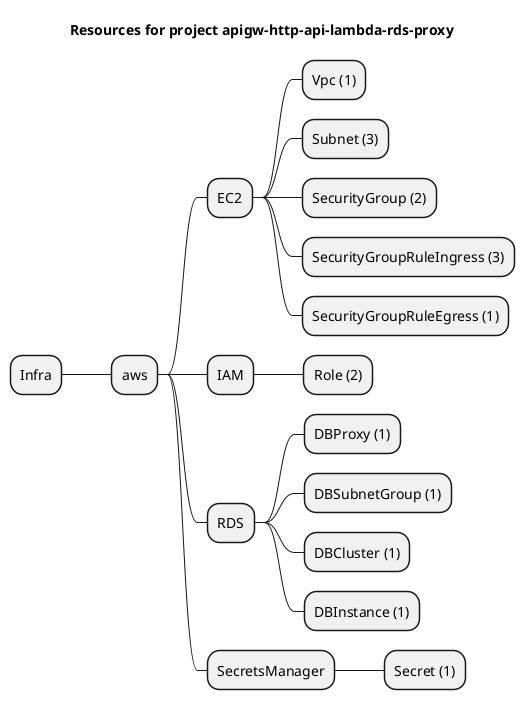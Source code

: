 @startmindmap
title Resources for project apigw-http-api-lambda-rds-proxy
skinparam monochrome true
+ Infra
++ aws
+++ EC2
++++ Vpc (1)
++++ Subnet (3)
++++ SecurityGroup (2)
++++ SecurityGroupRuleIngress (3)
++++ SecurityGroupRuleEgress (1)
+++ IAM
++++ Role (2)
+++ RDS
++++ DBProxy (1)
++++ DBSubnetGroup (1)
++++ DBCluster (1)
++++ DBInstance (1)
+++ SecretsManager
++++ Secret (1)
@endmindmap